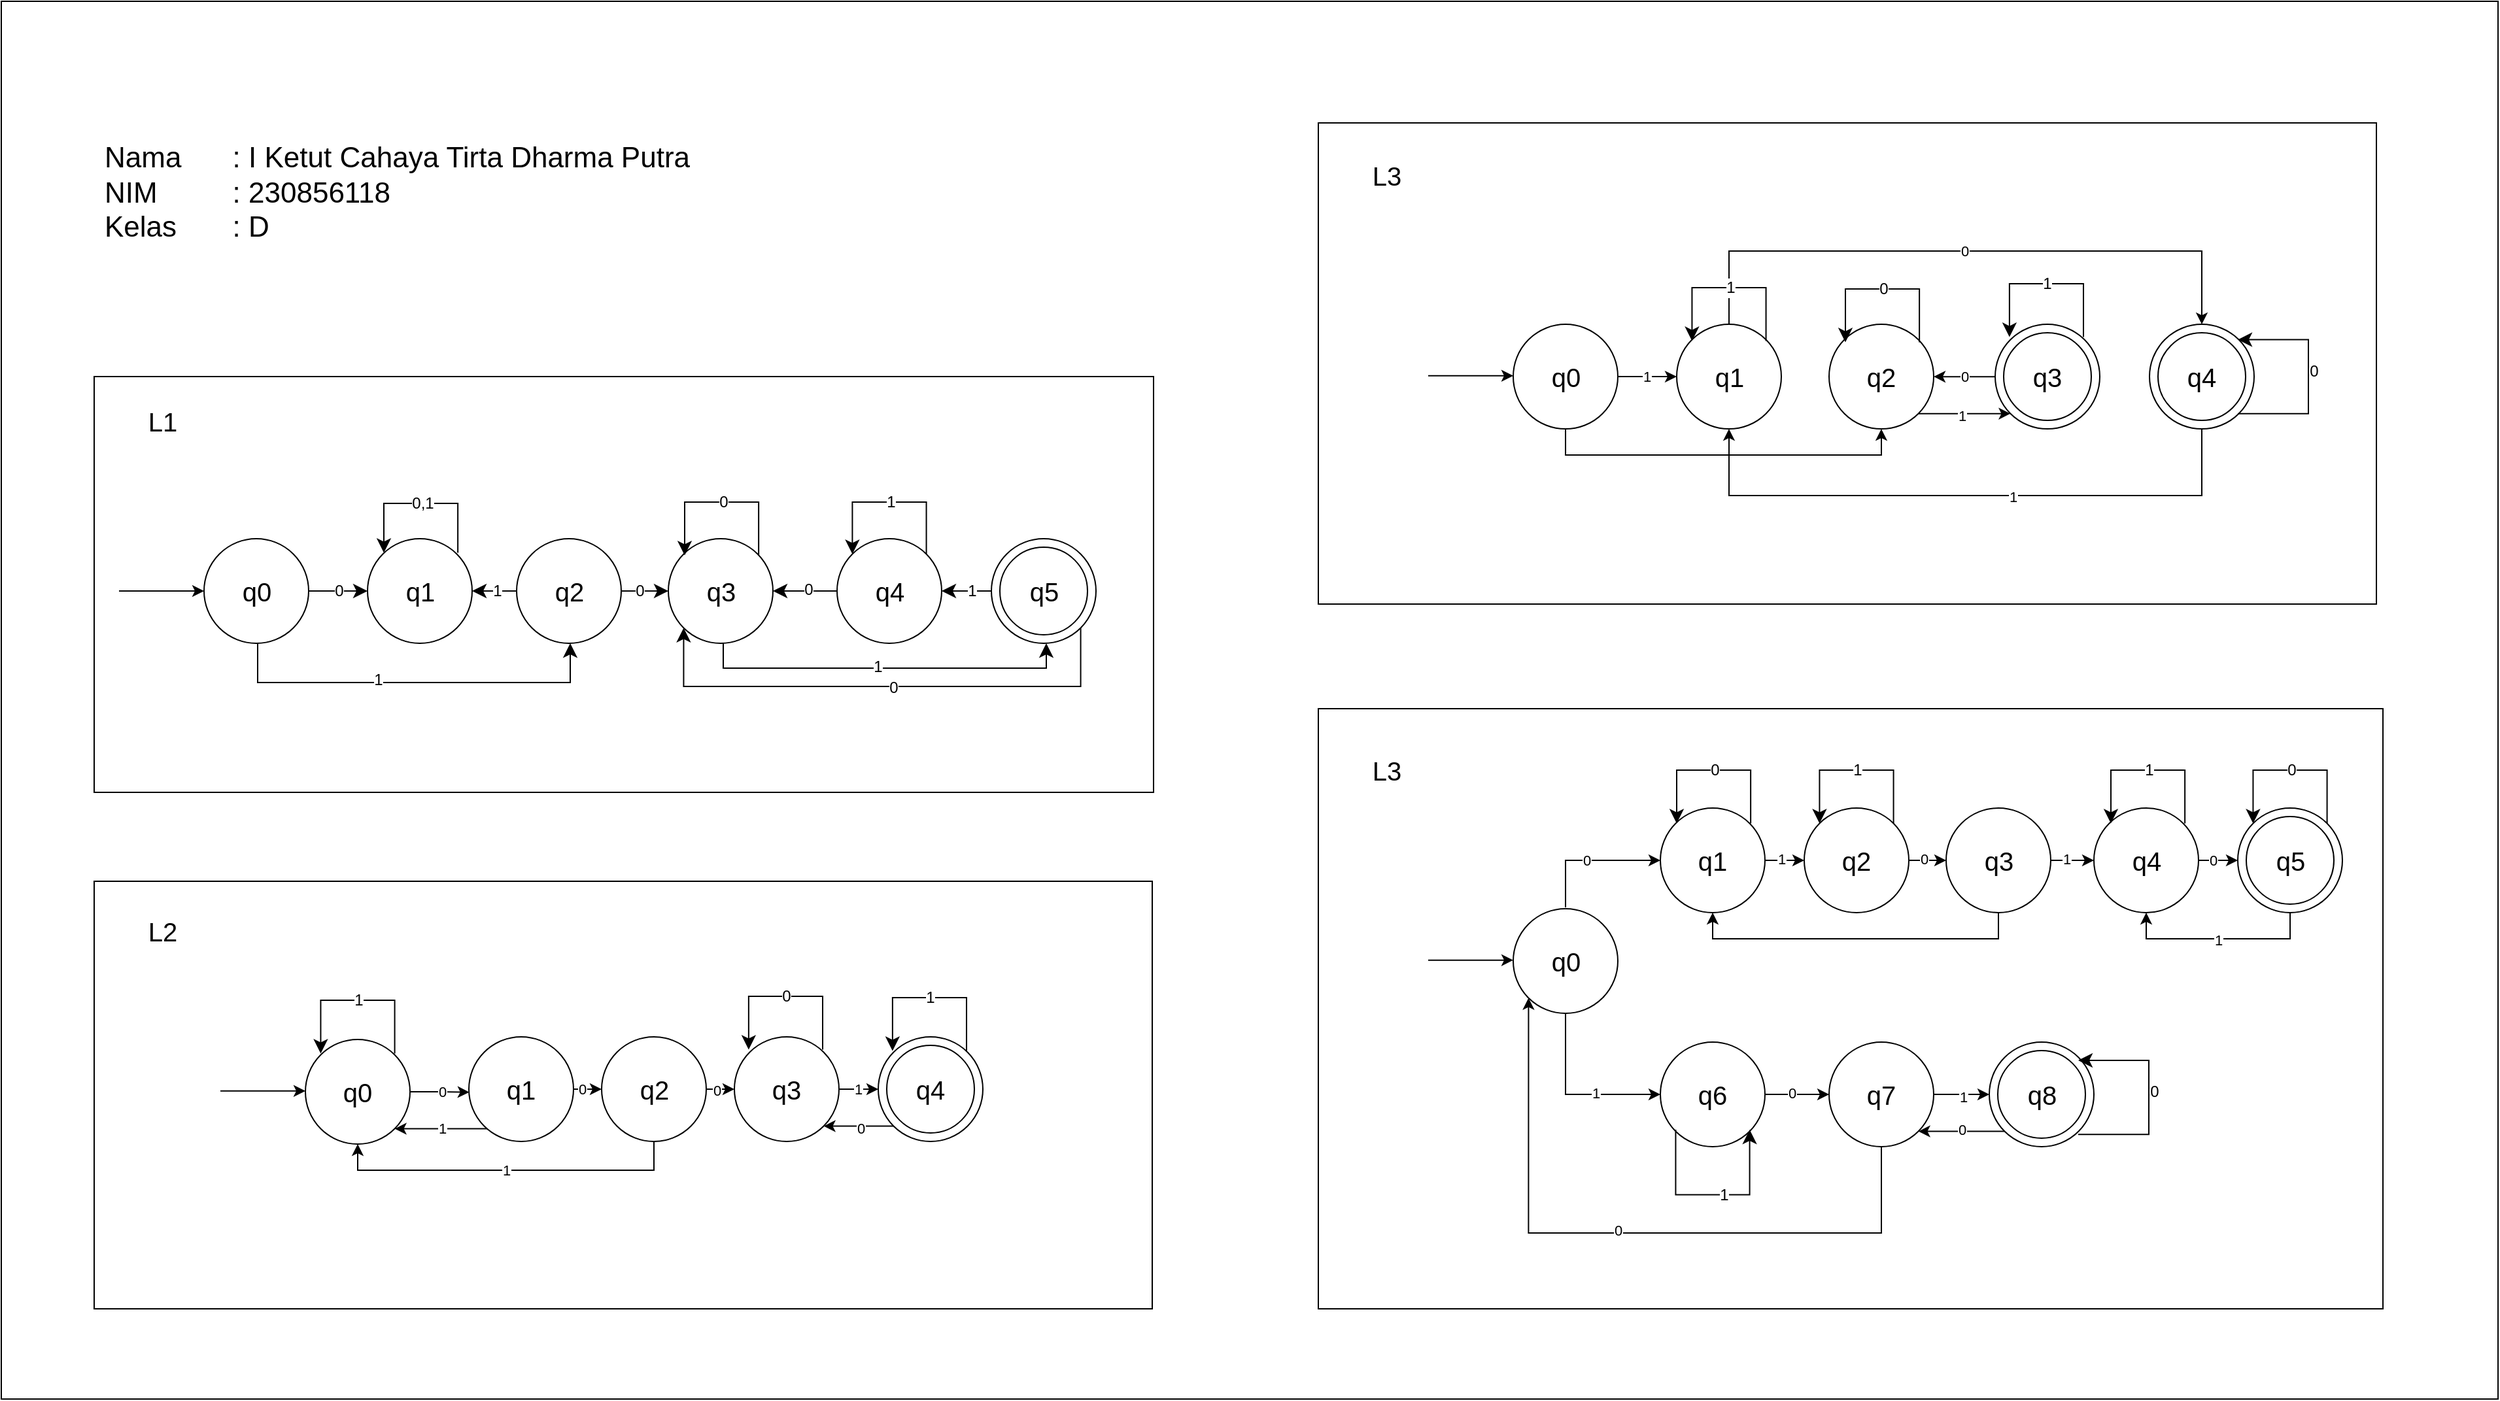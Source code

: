 <mxfile version="24.7.17">
  <diagram name="Page-1" id="h3r7VRLWh2BUhgtbJdKC">
    <mxGraphModel dx="3583" dy="2091" grid="0" gridSize="10" guides="1" tooltips="1" connect="1" arrows="1" fold="1" page="0" pageScale="1" pageWidth="850" pageHeight="1100" math="0" shadow="0">
      <root>
        <mxCell id="0" />
        <mxCell id="1" parent="0" />
        <mxCell id="n1mP7_PYSrHe9957a9sX-211" value="" style="rounded=0;whiteSpace=wrap;html=1;" vertex="1" parent="1">
          <mxGeometry x="-314" y="-179" width="1909" height="1069" as="geometry" />
        </mxCell>
        <mxCell id="n1mP7_PYSrHe9957a9sX-207" value="" style="rounded=0;whiteSpace=wrap;html=1;" vertex="1" parent="1">
          <mxGeometry x="693" y="362" width="814" height="459" as="geometry" />
        </mxCell>
        <mxCell id="n1mP7_PYSrHe9957a9sX-140" value="" style="rounded=0;whiteSpace=wrap;html=1;" vertex="1" parent="1">
          <mxGeometry x="693" y="-86" width="809" height="368" as="geometry" />
        </mxCell>
        <mxCell id="n1mP7_PYSrHe9957a9sX-94" value="" style="rounded=0;whiteSpace=wrap;html=1;" vertex="1" parent="1">
          <mxGeometry x="-243" y="494" width="809" height="327" as="geometry" />
        </mxCell>
        <mxCell id="n1mP7_PYSrHe9957a9sX-47" value="" style="rounded=0;whiteSpace=wrap;html=1;" vertex="1" parent="1">
          <mxGeometry x="-243" y="108" width="810" height="318" as="geometry" />
        </mxCell>
        <mxCell id="n1mP7_PYSrHe9957a9sX-7" style="edgeStyle=none;curved=1;rounded=0;orthogonalLoop=1;jettySize=auto;html=1;exitX=1;exitY=0.5;exitDx=0;exitDy=0;entryX=0;entryY=0.5;entryDx=0;entryDy=0;fontSize=12;startSize=8;endSize=8;" edge="1" parent="1" source="n1mP7_PYSrHe9957a9sX-1" target="n1mP7_PYSrHe9957a9sX-5">
          <mxGeometry relative="1" as="geometry" />
        </mxCell>
        <mxCell id="n1mP7_PYSrHe9957a9sX-14" value="0" style="edgeLabel;html=1;align=center;verticalAlign=middle;resizable=0;points=[];fontSize=12;" vertex="1" connectable="0" parent="n1mP7_PYSrHe9957a9sX-7">
          <mxGeometry x="0.022" relative="1" as="geometry">
            <mxPoint as="offset" />
          </mxGeometry>
        </mxCell>
        <mxCell id="n1mP7_PYSrHe9957a9sX-1" value="" style="ellipse;whiteSpace=wrap;html=1;" vertex="1" parent="1">
          <mxGeometry x="-159" y="232" width="80" height="80" as="geometry" />
        </mxCell>
        <mxCell id="n1mP7_PYSrHe9957a9sX-2" value="q0" style="text;strokeColor=none;fillColor=none;html=1;align=center;verticalAlign=middle;whiteSpace=wrap;rounded=0;fontSize=20;" vertex="1" parent="1">
          <mxGeometry x="-146.5" y="254" width="55" height="36" as="geometry" />
        </mxCell>
        <mxCell id="n1mP7_PYSrHe9957a9sX-5" value="" style="ellipse;whiteSpace=wrap;html=1;" vertex="1" parent="1">
          <mxGeometry x="-34" y="232" width="80" height="80" as="geometry" />
        </mxCell>
        <mxCell id="n1mP7_PYSrHe9957a9sX-6" value="q1" style="text;strokeColor=none;fillColor=none;html=1;align=center;verticalAlign=middle;whiteSpace=wrap;rounded=0;fontSize=20;" vertex="1" parent="1">
          <mxGeometry x="-21.5" y="254" width="55" height="36" as="geometry" />
        </mxCell>
        <mxCell id="n1mP7_PYSrHe9957a9sX-19" style="edgeStyle=none;curved=1;rounded=0;orthogonalLoop=1;jettySize=auto;html=1;exitX=0;exitY=0.5;exitDx=0;exitDy=0;entryX=1;entryY=0.5;entryDx=0;entryDy=0;fontSize=12;startSize=8;endSize=8;" edge="1" parent="1" source="n1mP7_PYSrHe9957a9sX-8" target="n1mP7_PYSrHe9957a9sX-5">
          <mxGeometry relative="1" as="geometry" />
        </mxCell>
        <mxCell id="n1mP7_PYSrHe9957a9sX-20" value="1" style="edgeLabel;html=1;align=center;verticalAlign=middle;resizable=0;points=[];fontSize=12;" vertex="1" connectable="0" parent="n1mP7_PYSrHe9957a9sX-19">
          <mxGeometry x="-0.113" relative="1" as="geometry">
            <mxPoint as="offset" />
          </mxGeometry>
        </mxCell>
        <mxCell id="n1mP7_PYSrHe9957a9sX-26" style="edgeStyle=none;curved=1;rounded=0;orthogonalLoop=1;jettySize=auto;html=1;exitX=1;exitY=0.5;exitDx=0;exitDy=0;entryX=0;entryY=0.5;entryDx=0;entryDy=0;fontSize=12;startSize=8;endSize=8;" edge="1" parent="1" source="n1mP7_PYSrHe9957a9sX-8" target="n1mP7_PYSrHe9957a9sX-24">
          <mxGeometry relative="1" as="geometry" />
        </mxCell>
        <mxCell id="n1mP7_PYSrHe9957a9sX-27" value="0" style="edgeLabel;html=1;align=center;verticalAlign=middle;resizable=0;points=[];fontSize=12;" vertex="1" connectable="0" parent="n1mP7_PYSrHe9957a9sX-26">
          <mxGeometry x="-0.249" relative="1" as="geometry">
            <mxPoint as="offset" />
          </mxGeometry>
        </mxCell>
        <mxCell id="n1mP7_PYSrHe9957a9sX-8" value="" style="ellipse;whiteSpace=wrap;html=1;" vertex="1" parent="1">
          <mxGeometry x="80" y="232" width="80" height="80" as="geometry" />
        </mxCell>
        <mxCell id="n1mP7_PYSrHe9957a9sX-9" value="q2" style="text;strokeColor=none;fillColor=none;html=1;align=center;verticalAlign=middle;whiteSpace=wrap;rounded=0;fontSize=20;" vertex="1" parent="1">
          <mxGeometry x="92.5" y="254" width="55" height="36" as="geometry" />
        </mxCell>
        <mxCell id="n1mP7_PYSrHe9957a9sX-12" value="" style="edgeStyle=elbowEdgeStyle;elbow=vertical;endArrow=classic;html=1;curved=0;rounded=0;endSize=8;startSize=8;fontSize=12;exitX=0.5;exitY=1;exitDx=0;exitDy=0;entryX=0.5;entryY=1;entryDx=0;entryDy=0;" edge="1" parent="1">
          <mxGeometry width="50" height="50" relative="1" as="geometry">
            <mxPoint x="-118" y="312" as="sourcePoint" />
            <mxPoint x="121" y="312" as="targetPoint" />
            <Array as="points">
              <mxPoint x="6" y="342" />
            </Array>
          </mxGeometry>
        </mxCell>
        <mxCell id="n1mP7_PYSrHe9957a9sX-15" value="1" style="edgeLabel;html=1;align=center;verticalAlign=middle;resizable=0;points=[];fontSize=12;" vertex="1" connectable="0" parent="n1mP7_PYSrHe9957a9sX-12">
          <mxGeometry x="0.275" y="1" relative="1" as="geometry">
            <mxPoint x="-69" y="-1" as="offset" />
          </mxGeometry>
        </mxCell>
        <mxCell id="n1mP7_PYSrHe9957a9sX-21" value="" style="edgeStyle=elbowEdgeStyle;elbow=vertical;endArrow=classic;html=1;curved=0;rounded=0;endSize=8;startSize=8;fontSize=12;exitX=1;exitY=0;exitDx=0;exitDy=0;entryX=0;entryY=0;entryDx=0;entryDy=0;" edge="1" parent="1">
          <mxGeometry width="50" height="50" relative="1" as="geometry">
            <mxPoint x="35.064" y="242.716" as="sourcePoint" />
            <mxPoint x="-21.504" y="242.716" as="targetPoint" />
            <Array as="points">
              <mxPoint x="6" y="205" />
            </Array>
          </mxGeometry>
        </mxCell>
        <mxCell id="n1mP7_PYSrHe9957a9sX-23" value="0,1" style="edgeLabel;html=1;align=center;verticalAlign=middle;resizable=0;points=[];fontSize=12;" vertex="1" connectable="0" parent="n1mP7_PYSrHe9957a9sX-21">
          <mxGeometry x="0.053" relative="1" as="geometry">
            <mxPoint x="4" as="offset" />
          </mxGeometry>
        </mxCell>
        <mxCell id="n1mP7_PYSrHe9957a9sX-24" value="" style="ellipse;whiteSpace=wrap;html=1;" vertex="1" parent="1">
          <mxGeometry x="196" y="232" width="80" height="80" as="geometry" />
        </mxCell>
        <mxCell id="n1mP7_PYSrHe9957a9sX-25" value="q3" style="text;strokeColor=none;fillColor=none;html=1;align=center;verticalAlign=middle;whiteSpace=wrap;rounded=0;fontSize=20;" vertex="1" parent="1">
          <mxGeometry x="208.5" y="254" width="55" height="36" as="geometry" />
        </mxCell>
        <mxCell id="n1mP7_PYSrHe9957a9sX-28" value="" style="edgeStyle=elbowEdgeStyle;elbow=vertical;endArrow=classic;html=1;curved=0;rounded=0;endSize=8;startSize=8;fontSize=12;exitX=1;exitY=0;exitDx=0;exitDy=0;entryX=0;entryY=0;entryDx=0;entryDy=0;" edge="1" parent="1">
          <mxGeometry width="50" height="50" relative="1" as="geometry">
            <mxPoint x="265.064" y="244.716" as="sourcePoint" />
            <mxPoint x="208.496" y="244.716" as="targetPoint" />
            <Array as="points">
              <mxPoint x="238" y="204" />
            </Array>
          </mxGeometry>
        </mxCell>
        <mxCell id="n1mP7_PYSrHe9957a9sX-29" value="0" style="edgeLabel;html=1;align=center;verticalAlign=middle;resizable=0;points=[];fontSize=12;" vertex="1" connectable="0" parent="n1mP7_PYSrHe9957a9sX-28">
          <mxGeometry x="0.053" relative="1" as="geometry">
            <mxPoint x="4" as="offset" />
          </mxGeometry>
        </mxCell>
        <mxCell id="n1mP7_PYSrHe9957a9sX-32" style="edgeStyle=none;curved=1;rounded=0;orthogonalLoop=1;jettySize=auto;html=1;exitX=0;exitY=0.5;exitDx=0;exitDy=0;entryX=1;entryY=0.5;entryDx=0;entryDy=0;fontSize=12;startSize=8;endSize=8;" edge="1" parent="1" source="n1mP7_PYSrHe9957a9sX-30" target="n1mP7_PYSrHe9957a9sX-24">
          <mxGeometry relative="1" as="geometry" />
        </mxCell>
        <mxCell id="n1mP7_PYSrHe9957a9sX-33" value="0" style="edgeLabel;html=1;align=center;verticalAlign=middle;resizable=0;points=[];fontSize=12;" vertex="1" connectable="0" parent="n1mP7_PYSrHe9957a9sX-32">
          <mxGeometry x="-0.075" y="-1" relative="1" as="geometry">
            <mxPoint as="offset" />
          </mxGeometry>
        </mxCell>
        <mxCell id="n1mP7_PYSrHe9957a9sX-30" value="" style="ellipse;whiteSpace=wrap;html=1;" vertex="1" parent="1">
          <mxGeometry x="325" y="232" width="80" height="80" as="geometry" />
        </mxCell>
        <mxCell id="n1mP7_PYSrHe9957a9sX-31" value="q4" style="text;strokeColor=none;fillColor=none;html=1;align=center;verticalAlign=middle;whiteSpace=wrap;rounded=0;fontSize=20;" vertex="1" parent="1">
          <mxGeometry x="337.5" y="254" width="55" height="36" as="geometry" />
        </mxCell>
        <mxCell id="n1mP7_PYSrHe9957a9sX-35" value="" style="edgeStyle=elbowEdgeStyle;elbow=vertical;endArrow=classic;html=1;curved=0;rounded=0;endSize=8;startSize=8;fontSize=12;exitX=1;exitY=0;exitDx=0;exitDy=0;entryX=0;entryY=0;entryDx=0;entryDy=0;" edge="1" parent="1">
          <mxGeometry width="50" height="50" relative="1" as="geometry">
            <mxPoint x="393.284" y="243.716" as="sourcePoint" />
            <mxPoint x="336.716" y="243.716" as="targetPoint" />
            <Array as="points">
              <mxPoint x="365" y="204" />
            </Array>
          </mxGeometry>
        </mxCell>
        <mxCell id="n1mP7_PYSrHe9957a9sX-36" value="1" style="edgeLabel;html=1;align=center;verticalAlign=middle;resizable=0;points=[];fontSize=12;" vertex="1" connectable="0" parent="n1mP7_PYSrHe9957a9sX-35">
          <mxGeometry x="0.053" relative="1" as="geometry">
            <mxPoint x="4" as="offset" />
          </mxGeometry>
        </mxCell>
        <mxCell id="n1mP7_PYSrHe9957a9sX-39" style="edgeStyle=none;curved=1;rounded=0;orthogonalLoop=1;jettySize=auto;html=1;exitX=0;exitY=0.5;exitDx=0;exitDy=0;entryX=1;entryY=0.5;entryDx=0;entryDy=0;fontSize=12;startSize=8;endSize=8;" edge="1" parent="1" source="n1mP7_PYSrHe9957a9sX-37" target="n1mP7_PYSrHe9957a9sX-30">
          <mxGeometry relative="1" as="geometry" />
        </mxCell>
        <mxCell id="n1mP7_PYSrHe9957a9sX-40" value="1" style="edgeLabel;html=1;align=center;verticalAlign=middle;resizable=0;points=[];fontSize=12;" vertex="1" connectable="0" parent="n1mP7_PYSrHe9957a9sX-39">
          <mxGeometry x="-0.211" relative="1" as="geometry">
            <mxPoint as="offset" />
          </mxGeometry>
        </mxCell>
        <mxCell id="n1mP7_PYSrHe9957a9sX-37" value="" style="ellipse;whiteSpace=wrap;html=1;" vertex="1" parent="1">
          <mxGeometry x="443" y="232" width="80" height="80" as="geometry" />
        </mxCell>
        <mxCell id="n1mP7_PYSrHe9957a9sX-48" value="" style="ellipse;whiteSpace=wrap;html=1;aspect=fixed;" vertex="1" parent="1">
          <mxGeometry x="449.5" y="238.5" width="67" height="67" as="geometry" />
        </mxCell>
        <mxCell id="n1mP7_PYSrHe9957a9sX-38" value="q5" style="text;strokeColor=none;fillColor=none;html=1;align=center;verticalAlign=middle;whiteSpace=wrap;rounded=0;fontSize=20;" vertex="1" parent="1">
          <mxGeometry x="455.5" y="254" width="55" height="36" as="geometry" />
        </mxCell>
        <mxCell id="n1mP7_PYSrHe9957a9sX-42" value="" style="edgeStyle=elbowEdgeStyle;elbow=vertical;endArrow=classic;html=1;curved=0;rounded=0;endSize=8;startSize=8;fontSize=12;exitX=0.5;exitY=1;exitDx=0;exitDy=0;entryX=0.5;entryY=1;entryDx=0;entryDy=0;" edge="1" parent="1">
          <mxGeometry width="50" height="50" relative="1" as="geometry">
            <mxPoint x="238" y="312" as="sourcePoint" />
            <mxPoint x="485" y="312" as="targetPoint" />
            <Array as="points">
              <mxPoint x="360" y="331" />
            </Array>
          </mxGeometry>
        </mxCell>
        <mxCell id="n1mP7_PYSrHe9957a9sX-43" value="1" style="edgeLabel;html=1;align=center;verticalAlign=middle;resizable=0;points=[];fontSize=12;" vertex="1" connectable="0" parent="n1mP7_PYSrHe9957a9sX-42">
          <mxGeometry x="-0.042" y="1" relative="1" as="geometry">
            <mxPoint as="offset" />
          </mxGeometry>
        </mxCell>
        <mxCell id="n1mP7_PYSrHe9957a9sX-44" value="" style="edgeStyle=elbowEdgeStyle;elbow=vertical;endArrow=classic;html=1;curved=0;rounded=0;endSize=8;startSize=8;fontSize=12;exitX=1;exitY=1;exitDx=0;exitDy=0;entryX=0;entryY=1;entryDx=0;entryDy=0;" edge="1" parent="1" source="n1mP7_PYSrHe9957a9sX-37" target="n1mP7_PYSrHe9957a9sX-24">
          <mxGeometry width="50" height="50" relative="1" as="geometry">
            <mxPoint x="248" y="322" as="sourcePoint" />
            <mxPoint x="495" y="322" as="targetPoint" />
            <Array as="points">
              <mxPoint x="361" y="345" />
            </Array>
          </mxGeometry>
        </mxCell>
        <mxCell id="n1mP7_PYSrHe9957a9sX-45" value="0" style="edgeLabel;html=1;align=center;verticalAlign=middle;resizable=0;points=[];fontSize=12;" vertex="1" connectable="0" parent="n1mP7_PYSrHe9957a9sX-44">
          <mxGeometry x="-0.042" y="1" relative="1" as="geometry">
            <mxPoint as="offset" />
          </mxGeometry>
        </mxCell>
        <mxCell id="n1mP7_PYSrHe9957a9sX-46" value="L1" style="text;strokeColor=none;fillColor=none;html=1;align=center;verticalAlign=middle;whiteSpace=wrap;rounded=0;fontSize=20;" vertex="1" parent="1">
          <mxGeometry x="-218" y="124" width="55" height="36" as="geometry" />
        </mxCell>
        <mxCell id="n1mP7_PYSrHe9957a9sX-51" value="" style="endArrow=classic;html=1;rounded=0;entryX=0;entryY=0.5;entryDx=0;entryDy=0;" edge="1" parent="1" target="n1mP7_PYSrHe9957a9sX-1">
          <mxGeometry width="50" height="50" relative="1" as="geometry">
            <mxPoint x="-224" y="272" as="sourcePoint" />
            <mxPoint x="151" y="273" as="targetPoint" />
          </mxGeometry>
        </mxCell>
        <mxCell id="n1mP7_PYSrHe9957a9sX-53" value="" style="ellipse;whiteSpace=wrap;html=1;" vertex="1" parent="1">
          <mxGeometry x="-81.5" y="615" width="80" height="80" as="geometry" />
        </mxCell>
        <mxCell id="n1mP7_PYSrHe9957a9sX-54" value="q0" style="text;strokeColor=none;fillColor=none;html=1;align=center;verticalAlign=middle;whiteSpace=wrap;rounded=0;fontSize=20;" vertex="1" parent="1">
          <mxGeometry x="-69" y="637" width="55" height="36" as="geometry" />
        </mxCell>
        <mxCell id="n1mP7_PYSrHe9957a9sX-63" style="edgeStyle=orthogonalEdgeStyle;rounded=0;orthogonalLoop=1;jettySize=auto;html=1;entryX=1;entryY=1;entryDx=0;entryDy=0;" edge="1" parent="1" source="n1mP7_PYSrHe9957a9sX-55" target="n1mP7_PYSrHe9957a9sX-53">
          <mxGeometry relative="1" as="geometry">
            <Array as="points">
              <mxPoint x="20.5" y="683" />
            </Array>
          </mxGeometry>
        </mxCell>
        <mxCell id="n1mP7_PYSrHe9957a9sX-64" value="1" style="edgeLabel;html=1;align=center;verticalAlign=middle;resizable=0;points=[];" vertex="1" connectable="0" parent="n1mP7_PYSrHe9957a9sX-63">
          <mxGeometry x="-0.009" y="-1" relative="1" as="geometry">
            <mxPoint as="offset" />
          </mxGeometry>
        </mxCell>
        <mxCell id="n1mP7_PYSrHe9957a9sX-72" style="edgeStyle=orthogonalEdgeStyle;rounded=0;orthogonalLoop=1;jettySize=auto;html=1;entryX=0;entryY=0.5;entryDx=0;entryDy=0;" edge="1" parent="1" source="n1mP7_PYSrHe9957a9sX-55" target="n1mP7_PYSrHe9957a9sX-68">
          <mxGeometry relative="1" as="geometry" />
        </mxCell>
        <mxCell id="n1mP7_PYSrHe9957a9sX-73" value="0" style="edgeLabel;html=1;align=center;verticalAlign=middle;resizable=0;points=[];" vertex="1" connectable="0" parent="n1mP7_PYSrHe9957a9sX-72">
          <mxGeometry x="-0.785" relative="1" as="geometry">
            <mxPoint as="offset" />
          </mxGeometry>
        </mxCell>
        <mxCell id="n1mP7_PYSrHe9957a9sX-55" value="" style="ellipse;whiteSpace=wrap;html=1;" vertex="1" parent="1">
          <mxGeometry x="43.5" y="613" width="80" height="80" as="geometry" />
        </mxCell>
        <mxCell id="n1mP7_PYSrHe9957a9sX-56" value="q1" style="text;strokeColor=none;fillColor=none;html=1;align=center;verticalAlign=middle;whiteSpace=wrap;rounded=0;fontSize=20;" vertex="1" parent="1">
          <mxGeometry x="56" y="635" width="55" height="36" as="geometry" />
        </mxCell>
        <mxCell id="n1mP7_PYSrHe9957a9sX-58" value="" style="endArrow=classic;html=1;rounded=0;entryX=0;entryY=0.5;entryDx=0;entryDy=0;" edge="1" parent="1">
          <mxGeometry width="50" height="50" relative="1" as="geometry">
            <mxPoint x="-146.5" y="654.41" as="sourcePoint" />
            <mxPoint x="-81.5" y="654.41" as="targetPoint" />
          </mxGeometry>
        </mxCell>
        <mxCell id="n1mP7_PYSrHe9957a9sX-59" value="" style="edgeStyle=elbowEdgeStyle;elbow=vertical;endArrow=classic;html=1;curved=0;rounded=0;endSize=8;startSize=8;fontSize=12;exitX=1;exitY=0;exitDx=0;exitDy=0;entryX=0;entryY=0;entryDx=0;entryDy=0;" edge="1" parent="1">
          <mxGeometry width="50" height="50" relative="1" as="geometry">
            <mxPoint x="-13.216" y="625.716" as="sourcePoint" />
            <mxPoint x="-69.784" y="625.716" as="targetPoint" />
            <Array as="points">
              <mxPoint x="-40.28" y="585" />
            </Array>
          </mxGeometry>
        </mxCell>
        <mxCell id="n1mP7_PYSrHe9957a9sX-60" value="1" style="edgeLabel;html=1;align=center;verticalAlign=middle;resizable=0;points=[];fontSize=12;" vertex="1" connectable="0" parent="n1mP7_PYSrHe9957a9sX-59">
          <mxGeometry x="0.053" relative="1" as="geometry">
            <mxPoint x="4" as="offset" />
          </mxGeometry>
        </mxCell>
        <mxCell id="n1mP7_PYSrHe9957a9sX-61" style="edgeStyle=orthogonalEdgeStyle;rounded=0;orthogonalLoop=1;jettySize=auto;html=1;entryX=0.005;entryY=0.529;entryDx=0;entryDy=0;entryPerimeter=0;" edge="1" parent="1" source="n1mP7_PYSrHe9957a9sX-53" target="n1mP7_PYSrHe9957a9sX-55">
          <mxGeometry relative="1" as="geometry" />
        </mxCell>
        <mxCell id="n1mP7_PYSrHe9957a9sX-62" value="0" style="edgeLabel;html=1;align=center;verticalAlign=middle;resizable=0;points=[];" vertex="1" connectable="0" parent="n1mP7_PYSrHe9957a9sX-61">
          <mxGeometry x="0.081" y="1" relative="1" as="geometry">
            <mxPoint as="offset" />
          </mxGeometry>
        </mxCell>
        <mxCell id="n1mP7_PYSrHe9957a9sX-74" style="edgeStyle=orthogonalEdgeStyle;rounded=0;orthogonalLoop=1;jettySize=auto;html=1;entryX=0.5;entryY=1;entryDx=0;entryDy=0;" edge="1" parent="1" source="n1mP7_PYSrHe9957a9sX-68" target="n1mP7_PYSrHe9957a9sX-53">
          <mxGeometry relative="1" as="geometry">
            <Array as="points">
              <mxPoint x="185.5" y="715" />
              <mxPoint x="-41.5" y="715" />
            </Array>
          </mxGeometry>
        </mxCell>
        <mxCell id="n1mP7_PYSrHe9957a9sX-75" value="1" style="edgeLabel;html=1;align=center;verticalAlign=middle;resizable=0;points=[];" vertex="1" connectable="0" parent="n1mP7_PYSrHe9957a9sX-74">
          <mxGeometry x="0.01" relative="1" as="geometry">
            <mxPoint as="offset" />
          </mxGeometry>
        </mxCell>
        <mxCell id="n1mP7_PYSrHe9957a9sX-78" style="edgeStyle=orthogonalEdgeStyle;rounded=0;orthogonalLoop=1;jettySize=auto;html=1;entryX=0;entryY=0.5;entryDx=0;entryDy=0;" edge="1" parent="1" source="n1mP7_PYSrHe9957a9sX-68" target="n1mP7_PYSrHe9957a9sX-76">
          <mxGeometry relative="1" as="geometry" />
        </mxCell>
        <mxCell id="n1mP7_PYSrHe9957a9sX-79" value="0" style="edgeLabel;html=1;align=center;verticalAlign=middle;resizable=0;points=[];" vertex="1" connectable="0" parent="n1mP7_PYSrHe9957a9sX-78">
          <mxGeometry x="0.52" y="-1" relative="1" as="geometry">
            <mxPoint as="offset" />
          </mxGeometry>
        </mxCell>
        <mxCell id="n1mP7_PYSrHe9957a9sX-68" value="" style="ellipse;whiteSpace=wrap;html=1;" vertex="1" parent="1">
          <mxGeometry x="145" y="613" width="80" height="80" as="geometry" />
        </mxCell>
        <mxCell id="n1mP7_PYSrHe9957a9sX-69" value="q2" style="text;strokeColor=none;fillColor=none;html=1;align=center;verticalAlign=middle;whiteSpace=wrap;rounded=0;fontSize=20;" vertex="1" parent="1">
          <mxGeometry x="157.5" y="635" width="55" height="36" as="geometry" />
        </mxCell>
        <mxCell id="n1mP7_PYSrHe9957a9sX-85" style="edgeStyle=orthogonalEdgeStyle;rounded=0;orthogonalLoop=1;jettySize=auto;html=1;entryX=0;entryY=0.5;entryDx=0;entryDy=0;" edge="1" parent="1" source="n1mP7_PYSrHe9957a9sX-76" target="n1mP7_PYSrHe9957a9sX-83">
          <mxGeometry relative="1" as="geometry" />
        </mxCell>
        <mxCell id="n1mP7_PYSrHe9957a9sX-86" value="1" style="edgeLabel;html=1;align=center;verticalAlign=middle;resizable=0;points=[];" vertex="1" connectable="0" parent="n1mP7_PYSrHe9957a9sX-85">
          <mxGeometry x="0.047" relative="1" as="geometry">
            <mxPoint as="offset" />
          </mxGeometry>
        </mxCell>
        <mxCell id="n1mP7_PYSrHe9957a9sX-76" value="" style="ellipse;whiteSpace=wrap;html=1;" vertex="1" parent="1">
          <mxGeometry x="246.5" y="613" width="80" height="80" as="geometry" />
        </mxCell>
        <mxCell id="n1mP7_PYSrHe9957a9sX-77" value="q3" style="text;strokeColor=none;fillColor=none;html=1;align=center;verticalAlign=middle;whiteSpace=wrap;rounded=0;fontSize=20;" vertex="1" parent="1">
          <mxGeometry x="259" y="635" width="55" height="36" as="geometry" />
        </mxCell>
        <mxCell id="n1mP7_PYSrHe9957a9sX-80" value="" style="edgeStyle=elbowEdgeStyle;elbow=vertical;endArrow=classic;html=1;curved=0;rounded=0;endSize=8;startSize=8;fontSize=12;exitX=1;exitY=0;exitDx=0;exitDy=0;entryX=0;entryY=0;entryDx=0;entryDy=0;" edge="1" parent="1">
          <mxGeometry width="50" height="50" relative="1" as="geometry">
            <mxPoint x="314.004" y="622.716" as="sourcePoint" />
            <mxPoint x="257.436" y="622.716" as="targetPoint" />
            <Array as="points">
              <mxPoint x="286.94" y="582" />
            </Array>
          </mxGeometry>
        </mxCell>
        <mxCell id="n1mP7_PYSrHe9957a9sX-81" value="0" style="edgeLabel;html=1;align=center;verticalAlign=middle;resizable=0;points=[];fontSize=12;" vertex="1" connectable="0" parent="n1mP7_PYSrHe9957a9sX-80">
          <mxGeometry x="0.053" relative="1" as="geometry">
            <mxPoint x="4" as="offset" />
          </mxGeometry>
        </mxCell>
        <mxCell id="n1mP7_PYSrHe9957a9sX-87" style="edgeStyle=orthogonalEdgeStyle;rounded=0;orthogonalLoop=1;jettySize=auto;html=1;entryX=1;entryY=1;entryDx=0;entryDy=0;" edge="1" parent="1" source="n1mP7_PYSrHe9957a9sX-83" target="n1mP7_PYSrHe9957a9sX-76">
          <mxGeometry relative="1" as="geometry">
            <Array as="points">
              <mxPoint x="336.5" y="681" />
            </Array>
          </mxGeometry>
        </mxCell>
        <mxCell id="n1mP7_PYSrHe9957a9sX-88" value="0" style="edgeLabel;html=1;align=center;verticalAlign=middle;resizable=0;points=[];" vertex="1" connectable="0" parent="n1mP7_PYSrHe9957a9sX-87">
          <mxGeometry x="-0.06" y="1" relative="1" as="geometry">
            <mxPoint as="offset" />
          </mxGeometry>
        </mxCell>
        <mxCell id="n1mP7_PYSrHe9957a9sX-83" value="" style="ellipse;whiteSpace=wrap;html=1;" vertex="1" parent="1">
          <mxGeometry x="356.5" y="613" width="80" height="80" as="geometry" />
        </mxCell>
        <mxCell id="n1mP7_PYSrHe9957a9sX-96" value="" style="ellipse;whiteSpace=wrap;html=1;aspect=fixed;" vertex="1" parent="1">
          <mxGeometry x="363" y="619.5" width="67" height="67" as="geometry" />
        </mxCell>
        <mxCell id="n1mP7_PYSrHe9957a9sX-84" value="q4" style="text;strokeColor=none;fillColor=none;html=1;align=center;verticalAlign=middle;whiteSpace=wrap;rounded=0;fontSize=20;" vertex="1" parent="1">
          <mxGeometry x="369" y="635" width="55" height="36" as="geometry" />
        </mxCell>
        <mxCell id="n1mP7_PYSrHe9957a9sX-89" value="" style="edgeStyle=elbowEdgeStyle;elbow=vertical;endArrow=classic;html=1;curved=0;rounded=0;endSize=8;startSize=8;fontSize=12;exitX=1;exitY=0;exitDx=0;exitDy=0;entryX=0;entryY=0;entryDx=0;entryDy=0;" edge="1" parent="1">
          <mxGeometry width="50" height="50" relative="1" as="geometry">
            <mxPoint x="424.004" y="623.716" as="sourcePoint" />
            <mxPoint x="367.436" y="623.716" as="targetPoint" />
            <Array as="points">
              <mxPoint x="396.94" y="583" />
            </Array>
          </mxGeometry>
        </mxCell>
        <mxCell id="n1mP7_PYSrHe9957a9sX-90" value="1" style="edgeLabel;html=1;align=center;verticalAlign=middle;resizable=0;points=[];fontSize=12;" vertex="1" connectable="0" parent="n1mP7_PYSrHe9957a9sX-89">
          <mxGeometry x="0.053" relative="1" as="geometry">
            <mxPoint x="4" as="offset" />
          </mxGeometry>
        </mxCell>
        <mxCell id="n1mP7_PYSrHe9957a9sX-95" value="L2" style="text;strokeColor=none;fillColor=none;html=1;align=center;verticalAlign=middle;whiteSpace=wrap;rounded=0;fontSize=20;" vertex="1" parent="1">
          <mxGeometry x="-218" y="514" width="55" height="36" as="geometry" />
        </mxCell>
        <mxCell id="n1mP7_PYSrHe9957a9sX-101" style="edgeStyle=orthogonalEdgeStyle;rounded=0;orthogonalLoop=1;jettySize=auto;html=1;entryX=0;entryY=0.5;entryDx=0;entryDy=0;" edge="1" parent="1" source="n1mP7_PYSrHe9957a9sX-97" target="n1mP7_PYSrHe9957a9sX-99">
          <mxGeometry relative="1" as="geometry" />
        </mxCell>
        <mxCell id="n1mP7_PYSrHe9957a9sX-102" value="1" style="edgeLabel;html=1;align=center;verticalAlign=middle;resizable=0;points=[];" vertex="1" connectable="0" parent="n1mP7_PYSrHe9957a9sX-101">
          <mxGeometry x="-0.035" relative="1" as="geometry">
            <mxPoint as="offset" />
          </mxGeometry>
        </mxCell>
        <mxCell id="n1mP7_PYSrHe9957a9sX-113" style="edgeStyle=orthogonalEdgeStyle;rounded=0;orthogonalLoop=1;jettySize=auto;html=1;entryX=0.5;entryY=1;entryDx=0;entryDy=0;" edge="1" parent="1" source="n1mP7_PYSrHe9957a9sX-97" target="n1mP7_PYSrHe9957a9sX-103">
          <mxGeometry relative="1" as="geometry">
            <Array as="points">
              <mxPoint x="881.5" y="168.06" />
              <mxPoint x="1123.5" y="168.06" />
            </Array>
          </mxGeometry>
        </mxCell>
        <mxCell id="n1mP7_PYSrHe9957a9sX-97" value="" style="ellipse;whiteSpace=wrap;html=1;" vertex="1" parent="1">
          <mxGeometry x="842" y="68.06" width="80" height="80" as="geometry" />
        </mxCell>
        <mxCell id="n1mP7_PYSrHe9957a9sX-98" value="q0" style="text;strokeColor=none;fillColor=none;html=1;align=center;verticalAlign=middle;whiteSpace=wrap;rounded=0;fontSize=20;" vertex="1" parent="1">
          <mxGeometry x="854.5" y="90.06" width="55" height="36" as="geometry" />
        </mxCell>
        <mxCell id="n1mP7_PYSrHe9957a9sX-132" style="edgeStyle=orthogonalEdgeStyle;rounded=0;orthogonalLoop=1;jettySize=auto;html=1;entryX=0.5;entryY=0;entryDx=0;entryDy=0;" edge="1" parent="1" source="n1mP7_PYSrHe9957a9sX-99" target="n1mP7_PYSrHe9957a9sX-127">
          <mxGeometry relative="1" as="geometry">
            <Array as="points">
              <mxPoint x="1007.5" y="12.06" />
              <mxPoint x="1368.5" y="12.06" />
            </Array>
          </mxGeometry>
        </mxCell>
        <mxCell id="n1mP7_PYSrHe9957a9sX-133" value="0" style="edgeLabel;html=1;align=center;verticalAlign=middle;resizable=0;points=[];" vertex="1" connectable="0" parent="n1mP7_PYSrHe9957a9sX-132">
          <mxGeometry x="-0.003" relative="1" as="geometry">
            <mxPoint as="offset" />
          </mxGeometry>
        </mxCell>
        <mxCell id="n1mP7_PYSrHe9957a9sX-99" value="" style="ellipse;whiteSpace=wrap;html=1;" vertex="1" parent="1">
          <mxGeometry x="967" y="68.06" width="80" height="80" as="geometry" />
        </mxCell>
        <mxCell id="n1mP7_PYSrHe9957a9sX-100" value="q1" style="text;strokeColor=none;fillColor=none;html=1;align=center;verticalAlign=middle;whiteSpace=wrap;rounded=0;fontSize=20;" vertex="1" parent="1">
          <mxGeometry x="979.5" y="90.06" width="55" height="36" as="geometry" />
        </mxCell>
        <mxCell id="n1mP7_PYSrHe9957a9sX-119" style="edgeStyle=orthogonalEdgeStyle;rounded=0;orthogonalLoop=1;jettySize=auto;html=1;exitX=1;exitY=1;exitDx=0;exitDy=0;entryX=0;entryY=1;entryDx=0;entryDy=0;" edge="1" parent="1" source="n1mP7_PYSrHe9957a9sX-103" target="n1mP7_PYSrHe9957a9sX-114">
          <mxGeometry relative="1" as="geometry" />
        </mxCell>
        <mxCell id="n1mP7_PYSrHe9957a9sX-120" value="1" style="edgeLabel;html=1;align=center;verticalAlign=middle;resizable=0;points=[];" vertex="1" connectable="0" parent="n1mP7_PYSrHe9957a9sX-119">
          <mxGeometry x="-0.065" y="-1" relative="1" as="geometry">
            <mxPoint as="offset" />
          </mxGeometry>
        </mxCell>
        <mxCell id="n1mP7_PYSrHe9957a9sX-103" value="" style="ellipse;whiteSpace=wrap;html=1;" vertex="1" parent="1">
          <mxGeometry x="1083.5" y="68.06" width="80" height="80" as="geometry" />
        </mxCell>
        <mxCell id="n1mP7_PYSrHe9957a9sX-104" value="q2" style="text;strokeColor=none;fillColor=none;html=1;align=center;verticalAlign=middle;whiteSpace=wrap;rounded=0;fontSize=20;" vertex="1" parent="1">
          <mxGeometry x="1096" y="90.06" width="55" height="36" as="geometry" />
        </mxCell>
        <mxCell id="n1mP7_PYSrHe9957a9sX-107" value="" style="edgeStyle=elbowEdgeStyle;elbow=vertical;endArrow=classic;html=1;curved=0;rounded=0;endSize=8;startSize=8;fontSize=12;exitX=1;exitY=0;exitDx=0;exitDy=0;entryX=0;entryY=0;entryDx=0;entryDy=0;" edge="1" parent="1">
          <mxGeometry width="50" height="50" relative="1" as="geometry">
            <mxPoint x="1035.284" y="80.776" as="sourcePoint" />
            <mxPoint x="978.716" y="80.776" as="targetPoint" />
            <Array as="points">
              <mxPoint x="1008.22" y="40.06" />
            </Array>
          </mxGeometry>
        </mxCell>
        <mxCell id="n1mP7_PYSrHe9957a9sX-108" value="1" style="edgeLabel;html=1;align=center;verticalAlign=middle;resizable=0;points=[];fontSize=12;" vertex="1" connectable="0" parent="n1mP7_PYSrHe9957a9sX-107">
          <mxGeometry x="0.053" relative="1" as="geometry">
            <mxPoint x="4" as="offset" />
          </mxGeometry>
        </mxCell>
        <mxCell id="n1mP7_PYSrHe9957a9sX-114" value="" style="ellipse;whiteSpace=wrap;html=1;" vertex="1" parent="1">
          <mxGeometry x="1210.5" y="68.06" width="80" height="80" as="geometry" />
        </mxCell>
        <mxCell id="n1mP7_PYSrHe9957a9sX-121" value="" style="ellipse;whiteSpace=wrap;html=1;aspect=fixed;" vertex="1" parent="1">
          <mxGeometry x="1217" y="74.56" width="67" height="67" as="geometry" />
        </mxCell>
        <mxCell id="n1mP7_PYSrHe9957a9sX-115" value="q3" style="text;strokeColor=none;fillColor=none;html=1;align=center;verticalAlign=middle;whiteSpace=wrap;rounded=0;fontSize=20;" vertex="1" parent="1">
          <mxGeometry x="1223" y="90.06" width="55" height="36" as="geometry" />
        </mxCell>
        <mxCell id="n1mP7_PYSrHe9957a9sX-117" value="" style="edgeStyle=elbowEdgeStyle;elbow=vertical;endArrow=classic;html=1;curved=0;rounded=0;endSize=8;startSize=8;fontSize=12;exitX=1;exitY=0;exitDx=0;exitDy=0;entryX=0;entryY=0;entryDx=0;entryDy=0;" edge="1" parent="1">
          <mxGeometry width="50" height="50" relative="1" as="geometry">
            <mxPoint x="1152.564" y="81.776" as="sourcePoint" />
            <mxPoint x="1095.996" y="81.776" as="targetPoint" />
            <Array as="points">
              <mxPoint x="1125.5" y="41.06" />
            </Array>
          </mxGeometry>
        </mxCell>
        <mxCell id="n1mP7_PYSrHe9957a9sX-118" value="0" style="edgeLabel;html=1;align=center;verticalAlign=middle;resizable=0;points=[];fontSize=12;" vertex="1" connectable="0" parent="n1mP7_PYSrHe9957a9sX-117">
          <mxGeometry x="0.053" relative="1" as="geometry">
            <mxPoint x="4" as="offset" />
          </mxGeometry>
        </mxCell>
        <mxCell id="n1mP7_PYSrHe9957a9sX-122" value="" style="edgeStyle=elbowEdgeStyle;elbow=vertical;endArrow=classic;html=1;curved=0;rounded=0;endSize=8;startSize=8;fontSize=12;exitX=1;exitY=0;exitDx=0;exitDy=0;entryX=0;entryY=0;entryDx=0;entryDy=0;" edge="1" parent="1">
          <mxGeometry width="50" height="50" relative="1" as="geometry">
            <mxPoint x="1278.004" y="77.776" as="sourcePoint" />
            <mxPoint x="1221.436" y="77.776" as="targetPoint" />
            <Array as="points">
              <mxPoint x="1250.94" y="37.06" />
            </Array>
          </mxGeometry>
        </mxCell>
        <mxCell id="n1mP7_PYSrHe9957a9sX-123" value="1" style="edgeLabel;html=1;align=center;verticalAlign=middle;resizable=0;points=[];fontSize=12;" vertex="1" connectable="0" parent="n1mP7_PYSrHe9957a9sX-122">
          <mxGeometry x="0.053" relative="1" as="geometry">
            <mxPoint x="4" as="offset" />
          </mxGeometry>
        </mxCell>
        <mxCell id="n1mP7_PYSrHe9957a9sX-125" style="edgeStyle=orthogonalEdgeStyle;rounded=0;orthogonalLoop=1;jettySize=auto;html=1;entryX=1;entryY=0.5;entryDx=0;entryDy=0;" edge="1" parent="1" source="n1mP7_PYSrHe9957a9sX-114" target="n1mP7_PYSrHe9957a9sX-103">
          <mxGeometry relative="1" as="geometry">
            <Array as="points">
              <mxPoint x="1174.5" y="108.06" />
              <mxPoint x="1174.5" y="108.06" />
            </Array>
          </mxGeometry>
        </mxCell>
        <mxCell id="n1mP7_PYSrHe9957a9sX-126" value="0" style="edgeLabel;html=1;align=center;verticalAlign=middle;resizable=0;points=[];" vertex="1" connectable="0" parent="n1mP7_PYSrHe9957a9sX-125">
          <mxGeometry x="-0.005" relative="1" as="geometry">
            <mxPoint as="offset" />
          </mxGeometry>
        </mxCell>
        <mxCell id="n1mP7_PYSrHe9957a9sX-130" style="edgeStyle=orthogonalEdgeStyle;rounded=0;orthogonalLoop=1;jettySize=auto;html=1;entryX=0.5;entryY=1;entryDx=0;entryDy=0;" edge="1" parent="1" source="n1mP7_PYSrHe9957a9sX-127" target="n1mP7_PYSrHe9957a9sX-99">
          <mxGeometry relative="1" as="geometry">
            <Array as="points">
              <mxPoint x="1368.5" y="199.06" />
              <mxPoint x="1007.5" y="199.06" />
            </Array>
          </mxGeometry>
        </mxCell>
        <mxCell id="n1mP7_PYSrHe9957a9sX-131" value="1" style="edgeLabel;html=1;align=center;verticalAlign=middle;resizable=0;points=[];" vertex="1" connectable="0" parent="n1mP7_PYSrHe9957a9sX-130">
          <mxGeometry x="-0.154" y="1" relative="1" as="geometry">
            <mxPoint as="offset" />
          </mxGeometry>
        </mxCell>
        <mxCell id="n1mP7_PYSrHe9957a9sX-127" value="" style="ellipse;whiteSpace=wrap;html=1;" vertex="1" parent="1">
          <mxGeometry x="1328.5" y="68.06" width="80" height="80" as="geometry" />
        </mxCell>
        <mxCell id="n1mP7_PYSrHe9957a9sX-128" value="" style="ellipse;whiteSpace=wrap;html=1;aspect=fixed;" vertex="1" parent="1">
          <mxGeometry x="1335" y="74.56" width="67" height="67" as="geometry" />
        </mxCell>
        <mxCell id="n1mP7_PYSrHe9957a9sX-129" value="q4" style="text;strokeColor=none;fillColor=none;html=1;align=center;verticalAlign=middle;whiteSpace=wrap;rounded=0;fontSize=20;" vertex="1" parent="1">
          <mxGeometry x="1341" y="90.06" width="55" height="36" as="geometry" />
        </mxCell>
        <mxCell id="n1mP7_PYSrHe9957a9sX-134" value="" style="edgeStyle=elbowEdgeStyle;elbow=horizontal;endArrow=classic;html=1;curved=0;rounded=0;endSize=8;startSize=8;fontSize=12;exitX=1;exitY=1;exitDx=0;exitDy=0;entryX=1;entryY=0;entryDx=0;entryDy=0;" edge="1" parent="1">
          <mxGeometry width="50" height="50" relative="1" as="geometry">
            <mxPoint x="1396.004" y="136.344" as="sourcePoint" />
            <mxPoint x="1396.004" y="79.776" as="targetPoint" />
            <Array as="points">
              <mxPoint x="1450" y="106.13" />
            </Array>
          </mxGeometry>
        </mxCell>
        <mxCell id="n1mP7_PYSrHe9957a9sX-135" value="0" style="edgeLabel;html=1;align=center;verticalAlign=middle;resizable=0;points=[];fontSize=12;" vertex="1" connectable="0" parent="n1mP7_PYSrHe9957a9sX-134">
          <mxGeometry x="0.053" relative="1" as="geometry">
            <mxPoint x="4" as="offset" />
          </mxGeometry>
        </mxCell>
        <mxCell id="n1mP7_PYSrHe9957a9sX-136" value="" style="endArrow=classic;html=1;rounded=0;entryX=0;entryY=0.5;entryDx=0;entryDy=0;" edge="1" parent="1">
          <mxGeometry width="50" height="50" relative="1" as="geometry">
            <mxPoint x="777" y="107.39" as="sourcePoint" />
            <mxPoint x="842" y="107.39" as="targetPoint" />
          </mxGeometry>
        </mxCell>
        <mxCell id="n1mP7_PYSrHe9957a9sX-142" value="L3" style="text;strokeColor=none;fillColor=none;html=1;align=center;verticalAlign=middle;whiteSpace=wrap;rounded=0;fontSize=20;" vertex="1" parent="1">
          <mxGeometry x="718" y="-64" width="55" height="36" as="geometry" />
        </mxCell>
        <mxCell id="n1mP7_PYSrHe9957a9sX-186" style="edgeStyle=orthogonalEdgeStyle;rounded=0;orthogonalLoop=1;jettySize=auto;html=1;entryX=0;entryY=0.5;entryDx=0;entryDy=0;" edge="1" parent="1" source="n1mP7_PYSrHe9957a9sX-143" target="n1mP7_PYSrHe9957a9sX-184">
          <mxGeometry relative="1" as="geometry">
            <Array as="points">
              <mxPoint x="882" y="657" />
            </Array>
          </mxGeometry>
        </mxCell>
        <mxCell id="n1mP7_PYSrHe9957a9sX-194" value="1" style="edgeLabel;html=1;align=center;verticalAlign=middle;resizable=0;points=[];" vertex="1" connectable="0" parent="n1mP7_PYSrHe9957a9sX-186">
          <mxGeometry x="0.257" y="1" relative="1" as="geometry">
            <mxPoint as="offset" />
          </mxGeometry>
        </mxCell>
        <mxCell id="n1mP7_PYSrHe9957a9sX-143" value="" style="ellipse;whiteSpace=wrap;html=1;" vertex="1" parent="1">
          <mxGeometry x="842" y="515" width="80" height="80" as="geometry" />
        </mxCell>
        <mxCell id="n1mP7_PYSrHe9957a9sX-149" style="edgeStyle=orthogonalEdgeStyle;rounded=0;orthogonalLoop=1;jettySize=auto;html=1;entryX=0;entryY=0.5;entryDx=0;entryDy=0;" edge="1" parent="1" target="n1mP7_PYSrHe9957a9sX-147">
          <mxGeometry relative="1" as="geometry">
            <mxPoint x="882" y="514" as="sourcePoint" />
            <Array as="points">
              <mxPoint x="882" y="478" />
            </Array>
          </mxGeometry>
        </mxCell>
        <mxCell id="n1mP7_PYSrHe9957a9sX-152" value="0" style="edgeLabel;html=1;align=center;verticalAlign=middle;resizable=0;points=[];" vertex="1" connectable="0" parent="n1mP7_PYSrHe9957a9sX-149">
          <mxGeometry x="-0.043" relative="1" as="geometry">
            <mxPoint as="offset" />
          </mxGeometry>
        </mxCell>
        <mxCell id="n1mP7_PYSrHe9957a9sX-144" value="q0" style="text;strokeColor=none;fillColor=none;html=1;align=center;verticalAlign=middle;whiteSpace=wrap;rounded=0;fontSize=20;" vertex="1" parent="1">
          <mxGeometry x="854.5" y="537" width="55" height="36" as="geometry" />
        </mxCell>
        <mxCell id="n1mP7_PYSrHe9957a9sX-146" value="" style="endArrow=classic;html=1;rounded=0;entryX=0;entryY=0.5;entryDx=0;entryDy=0;" edge="1" parent="1">
          <mxGeometry width="50" height="50" relative="1" as="geometry">
            <mxPoint x="777" y="554.33" as="sourcePoint" />
            <mxPoint x="842" y="554.33" as="targetPoint" />
          </mxGeometry>
        </mxCell>
        <mxCell id="n1mP7_PYSrHe9957a9sX-158" style="edgeStyle=orthogonalEdgeStyle;rounded=0;orthogonalLoop=1;jettySize=auto;html=1;entryX=0;entryY=0.5;entryDx=0;entryDy=0;" edge="1" parent="1" source="n1mP7_PYSrHe9957a9sX-147" target="n1mP7_PYSrHe9957a9sX-153">
          <mxGeometry relative="1" as="geometry" />
        </mxCell>
        <mxCell id="n1mP7_PYSrHe9957a9sX-159" value="1" style="edgeLabel;html=1;align=center;verticalAlign=middle;resizable=0;points=[];" vertex="1" connectable="0" parent="n1mP7_PYSrHe9957a9sX-158">
          <mxGeometry x="0.29" y="1" relative="1" as="geometry">
            <mxPoint as="offset" />
          </mxGeometry>
        </mxCell>
        <mxCell id="n1mP7_PYSrHe9957a9sX-147" value="" style="ellipse;whiteSpace=wrap;html=1;" vertex="1" parent="1">
          <mxGeometry x="954.5" y="438" width="80" height="80" as="geometry" />
        </mxCell>
        <mxCell id="n1mP7_PYSrHe9957a9sX-148" value="q1" style="text;strokeColor=none;fillColor=none;html=1;align=center;verticalAlign=middle;whiteSpace=wrap;rounded=0;fontSize=20;" vertex="1" parent="1">
          <mxGeometry x="967" y="460" width="55" height="36" as="geometry" />
        </mxCell>
        <mxCell id="n1mP7_PYSrHe9957a9sX-166" style="edgeStyle=orthogonalEdgeStyle;rounded=0;orthogonalLoop=1;jettySize=auto;html=1;entryX=0;entryY=0.5;entryDx=0;entryDy=0;" edge="1" parent="1" source="n1mP7_PYSrHe9957a9sX-153" target="n1mP7_PYSrHe9957a9sX-164">
          <mxGeometry relative="1" as="geometry" />
        </mxCell>
        <mxCell id="n1mP7_PYSrHe9957a9sX-167" value="0" style="edgeLabel;html=1;align=center;verticalAlign=middle;resizable=0;points=[];" vertex="1" connectable="0" parent="n1mP7_PYSrHe9957a9sX-166">
          <mxGeometry x="0.32" y="2" relative="1" as="geometry">
            <mxPoint y="1" as="offset" />
          </mxGeometry>
        </mxCell>
        <mxCell id="n1mP7_PYSrHe9957a9sX-153" value="" style="ellipse;whiteSpace=wrap;html=1;" vertex="1" parent="1">
          <mxGeometry x="1064.5" y="438" width="80" height="80" as="geometry" />
        </mxCell>
        <mxCell id="n1mP7_PYSrHe9957a9sX-154" value="q2" style="text;strokeColor=none;fillColor=none;html=1;align=center;verticalAlign=middle;whiteSpace=wrap;rounded=0;fontSize=20;" vertex="1" parent="1">
          <mxGeometry x="1077" y="460" width="55" height="36" as="geometry" />
        </mxCell>
        <mxCell id="n1mP7_PYSrHe9957a9sX-155" value="" style="edgeStyle=elbowEdgeStyle;elbow=vertical;endArrow=classic;html=1;curved=0;rounded=0;endSize=8;startSize=8;fontSize=12;exitX=1;exitY=0;exitDx=0;exitDy=0;entryX=0;entryY=0;entryDx=0;entryDy=0;" edge="1" parent="1">
          <mxGeometry width="50" height="50" relative="1" as="geometry">
            <mxPoint x="1132.784" y="449.716" as="sourcePoint" />
            <mxPoint x="1076.216" y="449.716" as="targetPoint" />
            <Array as="points">
              <mxPoint x="1105.72" y="409" />
            </Array>
          </mxGeometry>
        </mxCell>
        <mxCell id="n1mP7_PYSrHe9957a9sX-156" value="1" style="edgeLabel;html=1;align=center;verticalAlign=middle;resizable=0;points=[];fontSize=12;" vertex="1" connectable="0" parent="n1mP7_PYSrHe9957a9sX-155">
          <mxGeometry x="0.053" relative="1" as="geometry">
            <mxPoint x="4" as="offset" />
          </mxGeometry>
        </mxCell>
        <mxCell id="n1mP7_PYSrHe9957a9sX-160" value="" style="edgeStyle=elbowEdgeStyle;elbow=vertical;endArrow=classic;html=1;curved=0;rounded=0;endSize=8;startSize=8;fontSize=12;exitX=1;exitY=0;exitDx=0;exitDy=0;entryX=0;entryY=0;entryDx=0;entryDy=0;" edge="1" parent="1">
          <mxGeometry width="50" height="50" relative="1" as="geometry">
            <mxPoint x="1023.564" y="449.716" as="sourcePoint" />
            <mxPoint x="966.996" y="449.716" as="targetPoint" />
            <Array as="points">
              <mxPoint x="996.5" y="409" />
            </Array>
          </mxGeometry>
        </mxCell>
        <mxCell id="n1mP7_PYSrHe9957a9sX-161" value="0" style="edgeLabel;html=1;align=center;verticalAlign=middle;resizable=0;points=[];fontSize=12;" vertex="1" connectable="0" parent="n1mP7_PYSrHe9957a9sX-160">
          <mxGeometry x="0.053" relative="1" as="geometry">
            <mxPoint x="4" as="offset" />
          </mxGeometry>
        </mxCell>
        <mxCell id="n1mP7_PYSrHe9957a9sX-168" style="edgeStyle=orthogonalEdgeStyle;rounded=0;orthogonalLoop=1;jettySize=auto;html=1;entryX=0.5;entryY=1;entryDx=0;entryDy=0;" edge="1" parent="1" source="n1mP7_PYSrHe9957a9sX-164" target="n1mP7_PYSrHe9957a9sX-147">
          <mxGeometry relative="1" as="geometry">
            <Array as="points">
              <mxPoint x="1213" y="538" />
              <mxPoint x="995" y="538" />
            </Array>
          </mxGeometry>
        </mxCell>
        <mxCell id="n1mP7_PYSrHe9957a9sX-171" style="edgeStyle=orthogonalEdgeStyle;rounded=0;orthogonalLoop=1;jettySize=auto;html=1;entryX=0;entryY=0.5;entryDx=0;entryDy=0;" edge="1" parent="1" source="n1mP7_PYSrHe9957a9sX-164" target="n1mP7_PYSrHe9957a9sX-169">
          <mxGeometry relative="1" as="geometry" />
        </mxCell>
        <mxCell id="n1mP7_PYSrHe9957a9sX-172" value="1" style="edgeLabel;html=1;align=center;verticalAlign=middle;resizable=0;points=[];" vertex="1" connectable="0" parent="n1mP7_PYSrHe9957a9sX-171">
          <mxGeometry x="-0.489" y="1" relative="1" as="geometry">
            <mxPoint as="offset" />
          </mxGeometry>
        </mxCell>
        <mxCell id="n1mP7_PYSrHe9957a9sX-164" value="" style="ellipse;whiteSpace=wrap;html=1;" vertex="1" parent="1">
          <mxGeometry x="1173" y="438" width="80" height="80" as="geometry" />
        </mxCell>
        <mxCell id="n1mP7_PYSrHe9957a9sX-165" value="q3" style="text;strokeColor=none;fillColor=none;html=1;align=center;verticalAlign=middle;whiteSpace=wrap;rounded=0;fontSize=20;" vertex="1" parent="1">
          <mxGeometry x="1185.5" y="460" width="55" height="36" as="geometry" />
        </mxCell>
        <mxCell id="n1mP7_PYSrHe9957a9sX-180" style="edgeStyle=orthogonalEdgeStyle;rounded=0;orthogonalLoop=1;jettySize=auto;html=1;entryX=0;entryY=0.5;entryDx=0;entryDy=0;" edge="1" parent="1" source="n1mP7_PYSrHe9957a9sX-169" target="n1mP7_PYSrHe9957a9sX-175">
          <mxGeometry relative="1" as="geometry" />
        </mxCell>
        <mxCell id="n1mP7_PYSrHe9957a9sX-181" value="0" style="edgeLabel;html=1;align=center;verticalAlign=middle;resizable=0;points=[];" vertex="1" connectable="0" parent="n1mP7_PYSrHe9957a9sX-180">
          <mxGeometry x="0.239" relative="1" as="geometry">
            <mxPoint as="offset" />
          </mxGeometry>
        </mxCell>
        <mxCell id="n1mP7_PYSrHe9957a9sX-169" value="" style="ellipse;whiteSpace=wrap;html=1;" vertex="1" parent="1">
          <mxGeometry x="1286" y="438" width="80" height="80" as="geometry" />
        </mxCell>
        <mxCell id="n1mP7_PYSrHe9957a9sX-170" value="q4" style="text;strokeColor=none;fillColor=none;html=1;align=center;verticalAlign=middle;whiteSpace=wrap;rounded=0;fontSize=20;" vertex="1" parent="1">
          <mxGeometry x="1298.5" y="460" width="55" height="36" as="geometry" />
        </mxCell>
        <mxCell id="n1mP7_PYSrHe9957a9sX-173" value="" style="edgeStyle=elbowEdgeStyle;elbow=vertical;endArrow=classic;html=1;curved=0;rounded=0;endSize=8;startSize=8;fontSize=12;exitX=1;exitY=0;exitDx=0;exitDy=0;entryX=0;entryY=0;entryDx=0;entryDy=0;" edge="1" parent="1">
          <mxGeometry width="50" height="50" relative="1" as="geometry">
            <mxPoint x="1355.564" y="449.716" as="sourcePoint" />
            <mxPoint x="1298.996" y="449.716" as="targetPoint" />
            <Array as="points">
              <mxPoint x="1328.5" y="409" />
            </Array>
          </mxGeometry>
        </mxCell>
        <mxCell id="n1mP7_PYSrHe9957a9sX-174" value="1" style="edgeLabel;html=1;align=center;verticalAlign=middle;resizable=0;points=[];fontSize=12;" vertex="1" connectable="0" parent="n1mP7_PYSrHe9957a9sX-173">
          <mxGeometry x="0.053" relative="1" as="geometry">
            <mxPoint x="4" as="offset" />
          </mxGeometry>
        </mxCell>
        <mxCell id="n1mP7_PYSrHe9957a9sX-182" style="edgeStyle=orthogonalEdgeStyle;rounded=0;orthogonalLoop=1;jettySize=auto;html=1;entryX=0.5;entryY=1;entryDx=0;entryDy=0;" edge="1" parent="1" source="n1mP7_PYSrHe9957a9sX-175" target="n1mP7_PYSrHe9957a9sX-169">
          <mxGeometry relative="1" as="geometry">
            <Array as="points">
              <mxPoint x="1436" y="538" />
              <mxPoint x="1326" y="538" />
            </Array>
          </mxGeometry>
        </mxCell>
        <mxCell id="n1mP7_PYSrHe9957a9sX-183" value="1" style="edgeLabel;html=1;align=center;verticalAlign=middle;resizable=0;points=[];" vertex="1" connectable="0" parent="n1mP7_PYSrHe9957a9sX-182">
          <mxGeometry x="-0.002" y="1" relative="1" as="geometry">
            <mxPoint as="offset" />
          </mxGeometry>
        </mxCell>
        <mxCell id="n1mP7_PYSrHe9957a9sX-175" value="" style="ellipse;whiteSpace=wrap;html=1;" vertex="1" parent="1">
          <mxGeometry x="1396" y="438" width="80" height="80" as="geometry" />
        </mxCell>
        <mxCell id="n1mP7_PYSrHe9957a9sX-205" value="" style="ellipse;whiteSpace=wrap;html=1;aspect=fixed;" vertex="1" parent="1">
          <mxGeometry x="1402.5" y="444.5" width="67" height="67" as="geometry" />
        </mxCell>
        <mxCell id="n1mP7_PYSrHe9957a9sX-176" value="q5" style="text;strokeColor=none;fillColor=none;html=1;align=center;verticalAlign=middle;whiteSpace=wrap;rounded=0;fontSize=20;" vertex="1" parent="1">
          <mxGeometry x="1408.5" y="460" width="55" height="36" as="geometry" />
        </mxCell>
        <mxCell id="n1mP7_PYSrHe9957a9sX-177" value="" style="edgeStyle=elbowEdgeStyle;elbow=vertical;endArrow=classic;html=1;curved=0;rounded=0;endSize=8;startSize=8;fontSize=12;exitX=1;exitY=0;exitDx=0;exitDy=0;entryX=0;entryY=0;entryDx=0;entryDy=0;" edge="1" parent="1">
          <mxGeometry width="50" height="50" relative="1" as="geometry">
            <mxPoint x="1464.284" y="449.716" as="sourcePoint" />
            <mxPoint x="1407.716" y="449.716" as="targetPoint" />
            <Array as="points">
              <mxPoint x="1437.22" y="409" />
            </Array>
          </mxGeometry>
        </mxCell>
        <mxCell id="n1mP7_PYSrHe9957a9sX-178" value="0" style="edgeLabel;html=1;align=center;verticalAlign=middle;resizable=0;points=[];fontSize=12;" vertex="1" connectable="0" parent="n1mP7_PYSrHe9957a9sX-177">
          <mxGeometry x="0.053" relative="1" as="geometry">
            <mxPoint x="4" as="offset" />
          </mxGeometry>
        </mxCell>
        <mxCell id="n1mP7_PYSrHe9957a9sX-192" style="edgeStyle=orthogonalEdgeStyle;rounded=0;orthogonalLoop=1;jettySize=auto;html=1;entryX=0;entryY=0.5;entryDx=0;entryDy=0;" edge="1" parent="1" source="n1mP7_PYSrHe9957a9sX-184" target="n1mP7_PYSrHe9957a9sX-190">
          <mxGeometry relative="1" as="geometry" />
        </mxCell>
        <mxCell id="n1mP7_PYSrHe9957a9sX-193" value="0" style="edgeLabel;html=1;align=center;verticalAlign=middle;resizable=0;points=[];" vertex="1" connectable="0" parent="n1mP7_PYSrHe9957a9sX-192">
          <mxGeometry x="-0.182" y="1" relative="1" as="geometry">
            <mxPoint as="offset" />
          </mxGeometry>
        </mxCell>
        <mxCell id="n1mP7_PYSrHe9957a9sX-184" value="" style="ellipse;whiteSpace=wrap;html=1;" vertex="1" parent="1">
          <mxGeometry x="954.5" y="617" width="80" height="80" as="geometry" />
        </mxCell>
        <mxCell id="n1mP7_PYSrHe9957a9sX-185" value="q6" style="text;strokeColor=none;fillColor=none;html=1;align=center;verticalAlign=middle;whiteSpace=wrap;rounded=0;fontSize=20;" vertex="1" parent="1">
          <mxGeometry x="967" y="639" width="55" height="36" as="geometry" />
        </mxCell>
        <mxCell id="n1mP7_PYSrHe9957a9sX-187" value="" style="edgeStyle=elbowEdgeStyle;elbow=vertical;endArrow=classic;html=1;curved=0;rounded=0;endSize=8;startSize=8;fontSize=12;entryX=1;entryY=1;entryDx=0;entryDy=0;exitX=0;exitY=1;exitDx=0;exitDy=0;" edge="1" parent="1">
          <mxGeometry width="50" height="50" relative="1" as="geometry">
            <mxPoint x="966.216" y="684.004" as="sourcePoint" />
            <mxPoint x="1022.784" y="684.004" as="targetPoint" />
            <Array as="points">
              <mxPoint x="995" y="733.72" />
            </Array>
          </mxGeometry>
        </mxCell>
        <mxCell id="n1mP7_PYSrHe9957a9sX-188" value="1" style="edgeLabel;html=1;align=center;verticalAlign=middle;resizable=0;points=[];fontSize=12;" vertex="1" connectable="0" parent="n1mP7_PYSrHe9957a9sX-187">
          <mxGeometry x="0.053" relative="1" as="geometry">
            <mxPoint x="4" as="offset" />
          </mxGeometry>
        </mxCell>
        <mxCell id="n1mP7_PYSrHe9957a9sX-195" style="edgeStyle=orthogonalEdgeStyle;rounded=0;orthogonalLoop=1;jettySize=auto;html=1;entryX=0;entryY=1;entryDx=0;entryDy=0;" edge="1" parent="1" source="n1mP7_PYSrHe9957a9sX-190" target="n1mP7_PYSrHe9957a9sX-143">
          <mxGeometry relative="1" as="geometry">
            <Array as="points">
              <mxPoint x="1124" y="763" />
              <mxPoint x="854" y="763" />
            </Array>
          </mxGeometry>
        </mxCell>
        <mxCell id="n1mP7_PYSrHe9957a9sX-196" value="0" style="edgeLabel;html=1;align=center;verticalAlign=middle;resizable=0;points=[];" vertex="1" connectable="0" parent="n1mP7_PYSrHe9957a9sX-195">
          <mxGeometry x="0.04" y="-2" relative="1" as="geometry">
            <mxPoint as="offset" />
          </mxGeometry>
        </mxCell>
        <mxCell id="n1mP7_PYSrHe9957a9sX-199" style="edgeStyle=orthogonalEdgeStyle;rounded=0;orthogonalLoop=1;jettySize=auto;html=1;entryX=0;entryY=0.5;entryDx=0;entryDy=0;" edge="1" parent="1" source="n1mP7_PYSrHe9957a9sX-190" target="n1mP7_PYSrHe9957a9sX-197">
          <mxGeometry relative="1" as="geometry" />
        </mxCell>
        <mxCell id="n1mP7_PYSrHe9957a9sX-201" value="1" style="edgeLabel;html=1;align=center;verticalAlign=middle;resizable=0;points=[];" vertex="1" connectable="0" parent="n1mP7_PYSrHe9957a9sX-199">
          <mxGeometry x="0.062" y="-2" relative="1" as="geometry">
            <mxPoint as="offset" />
          </mxGeometry>
        </mxCell>
        <mxCell id="n1mP7_PYSrHe9957a9sX-190" value="" style="ellipse;whiteSpace=wrap;html=1;" vertex="1" parent="1">
          <mxGeometry x="1083.5" y="617" width="80" height="80" as="geometry" />
        </mxCell>
        <mxCell id="n1mP7_PYSrHe9957a9sX-191" value="q7" style="text;strokeColor=none;fillColor=none;html=1;align=center;verticalAlign=middle;whiteSpace=wrap;rounded=0;fontSize=20;" vertex="1" parent="1">
          <mxGeometry x="1096" y="639" width="55" height="36" as="geometry" />
        </mxCell>
        <mxCell id="n1mP7_PYSrHe9957a9sX-200" style="edgeStyle=orthogonalEdgeStyle;rounded=0;orthogonalLoop=1;jettySize=auto;html=1;exitX=0;exitY=1;exitDx=0;exitDy=0;entryX=1;entryY=1;entryDx=0;entryDy=0;" edge="1" parent="1" source="n1mP7_PYSrHe9957a9sX-197" target="n1mP7_PYSrHe9957a9sX-190">
          <mxGeometry relative="1" as="geometry">
            <mxPoint x="1185.308" y="691.769" as="targetPoint" />
          </mxGeometry>
        </mxCell>
        <mxCell id="n1mP7_PYSrHe9957a9sX-202" value="0" style="edgeLabel;html=1;align=center;verticalAlign=middle;resizable=0;points=[];" vertex="1" connectable="0" parent="n1mP7_PYSrHe9957a9sX-200">
          <mxGeometry x="-0.017" y="-2" relative="1" as="geometry">
            <mxPoint as="offset" />
          </mxGeometry>
        </mxCell>
        <mxCell id="n1mP7_PYSrHe9957a9sX-197" value="" style="ellipse;whiteSpace=wrap;html=1;" vertex="1" parent="1">
          <mxGeometry x="1206" y="617" width="80" height="80" as="geometry" />
        </mxCell>
        <mxCell id="n1mP7_PYSrHe9957a9sX-206" value="" style="ellipse;whiteSpace=wrap;html=1;aspect=fixed;" vertex="1" parent="1">
          <mxGeometry x="1212.5" y="623.5" width="67" height="67" as="geometry" />
        </mxCell>
        <mxCell id="n1mP7_PYSrHe9957a9sX-198" value="q8" style="text;strokeColor=none;fillColor=none;html=1;align=center;verticalAlign=middle;whiteSpace=wrap;rounded=0;fontSize=20;" vertex="1" parent="1">
          <mxGeometry x="1218.5" y="639" width="55" height="36" as="geometry" />
        </mxCell>
        <mxCell id="n1mP7_PYSrHe9957a9sX-203" value="" style="edgeStyle=elbowEdgeStyle;elbow=horizontal;endArrow=classic;html=1;curved=0;rounded=0;endSize=8;startSize=8;fontSize=12;exitX=1;exitY=1;exitDx=0;exitDy=0;entryX=1;entryY=0;entryDx=0;entryDy=0;" edge="1" parent="1">
          <mxGeometry width="50" height="50" relative="1" as="geometry">
            <mxPoint x="1274.004" y="687.564" as="sourcePoint" />
            <mxPoint x="1274.004" y="630.996" as="targetPoint" />
            <Array as="points">
              <mxPoint x="1328" y="657.35" />
            </Array>
          </mxGeometry>
        </mxCell>
        <mxCell id="n1mP7_PYSrHe9957a9sX-204" value="0" style="edgeLabel;html=1;align=center;verticalAlign=middle;resizable=0;points=[];fontSize=12;" vertex="1" connectable="0" parent="n1mP7_PYSrHe9957a9sX-203">
          <mxGeometry x="0.053" relative="1" as="geometry">
            <mxPoint x="4" as="offset" />
          </mxGeometry>
        </mxCell>
        <mxCell id="n1mP7_PYSrHe9957a9sX-208" value="L3" style="text;strokeColor=none;fillColor=none;html=1;align=center;verticalAlign=middle;whiteSpace=wrap;rounded=0;fontSize=20;" vertex="1" parent="1">
          <mxGeometry x="718" y="391" width="55" height="36" as="geometry" />
        </mxCell>
        <mxCell id="n1mP7_PYSrHe9957a9sX-210" value="&lt;font style=&quot;font-size: 22px;&quot;&gt;&lt;br&gt;Nama &lt;span style=&quot;white-space: pre;&quot;&gt;&#x9;&lt;/span&gt;: I Ketut Cahaya Tirta Dharma Putra&lt;/font&gt;&lt;div style=&quot;font-size: 22px;&quot;&gt;&lt;font style=&quot;font-size: 22px;&quot;&gt;NIM &lt;span style=&quot;white-space: pre;&quot;&gt;&#x9;&lt;/span&gt;: 230856118&lt;/font&gt;&lt;/div&gt;&lt;div style=&quot;font-size: 22px;&quot;&gt;&lt;font style=&quot;font-size: 22px;&quot;&gt;Kelas&lt;span style=&quot;white-space: pre;&quot;&gt;&#x9;&lt;/span&gt;: D&lt;/font&gt;&lt;/div&gt;" style="text;html=1;align=left;verticalAlign=middle;whiteSpace=wrap;rounded=0;" vertex="1" parent="1">
          <mxGeometry x="-237" y="-61" width="513" height="30" as="geometry" />
        </mxCell>
      </root>
    </mxGraphModel>
  </diagram>
</mxfile>
